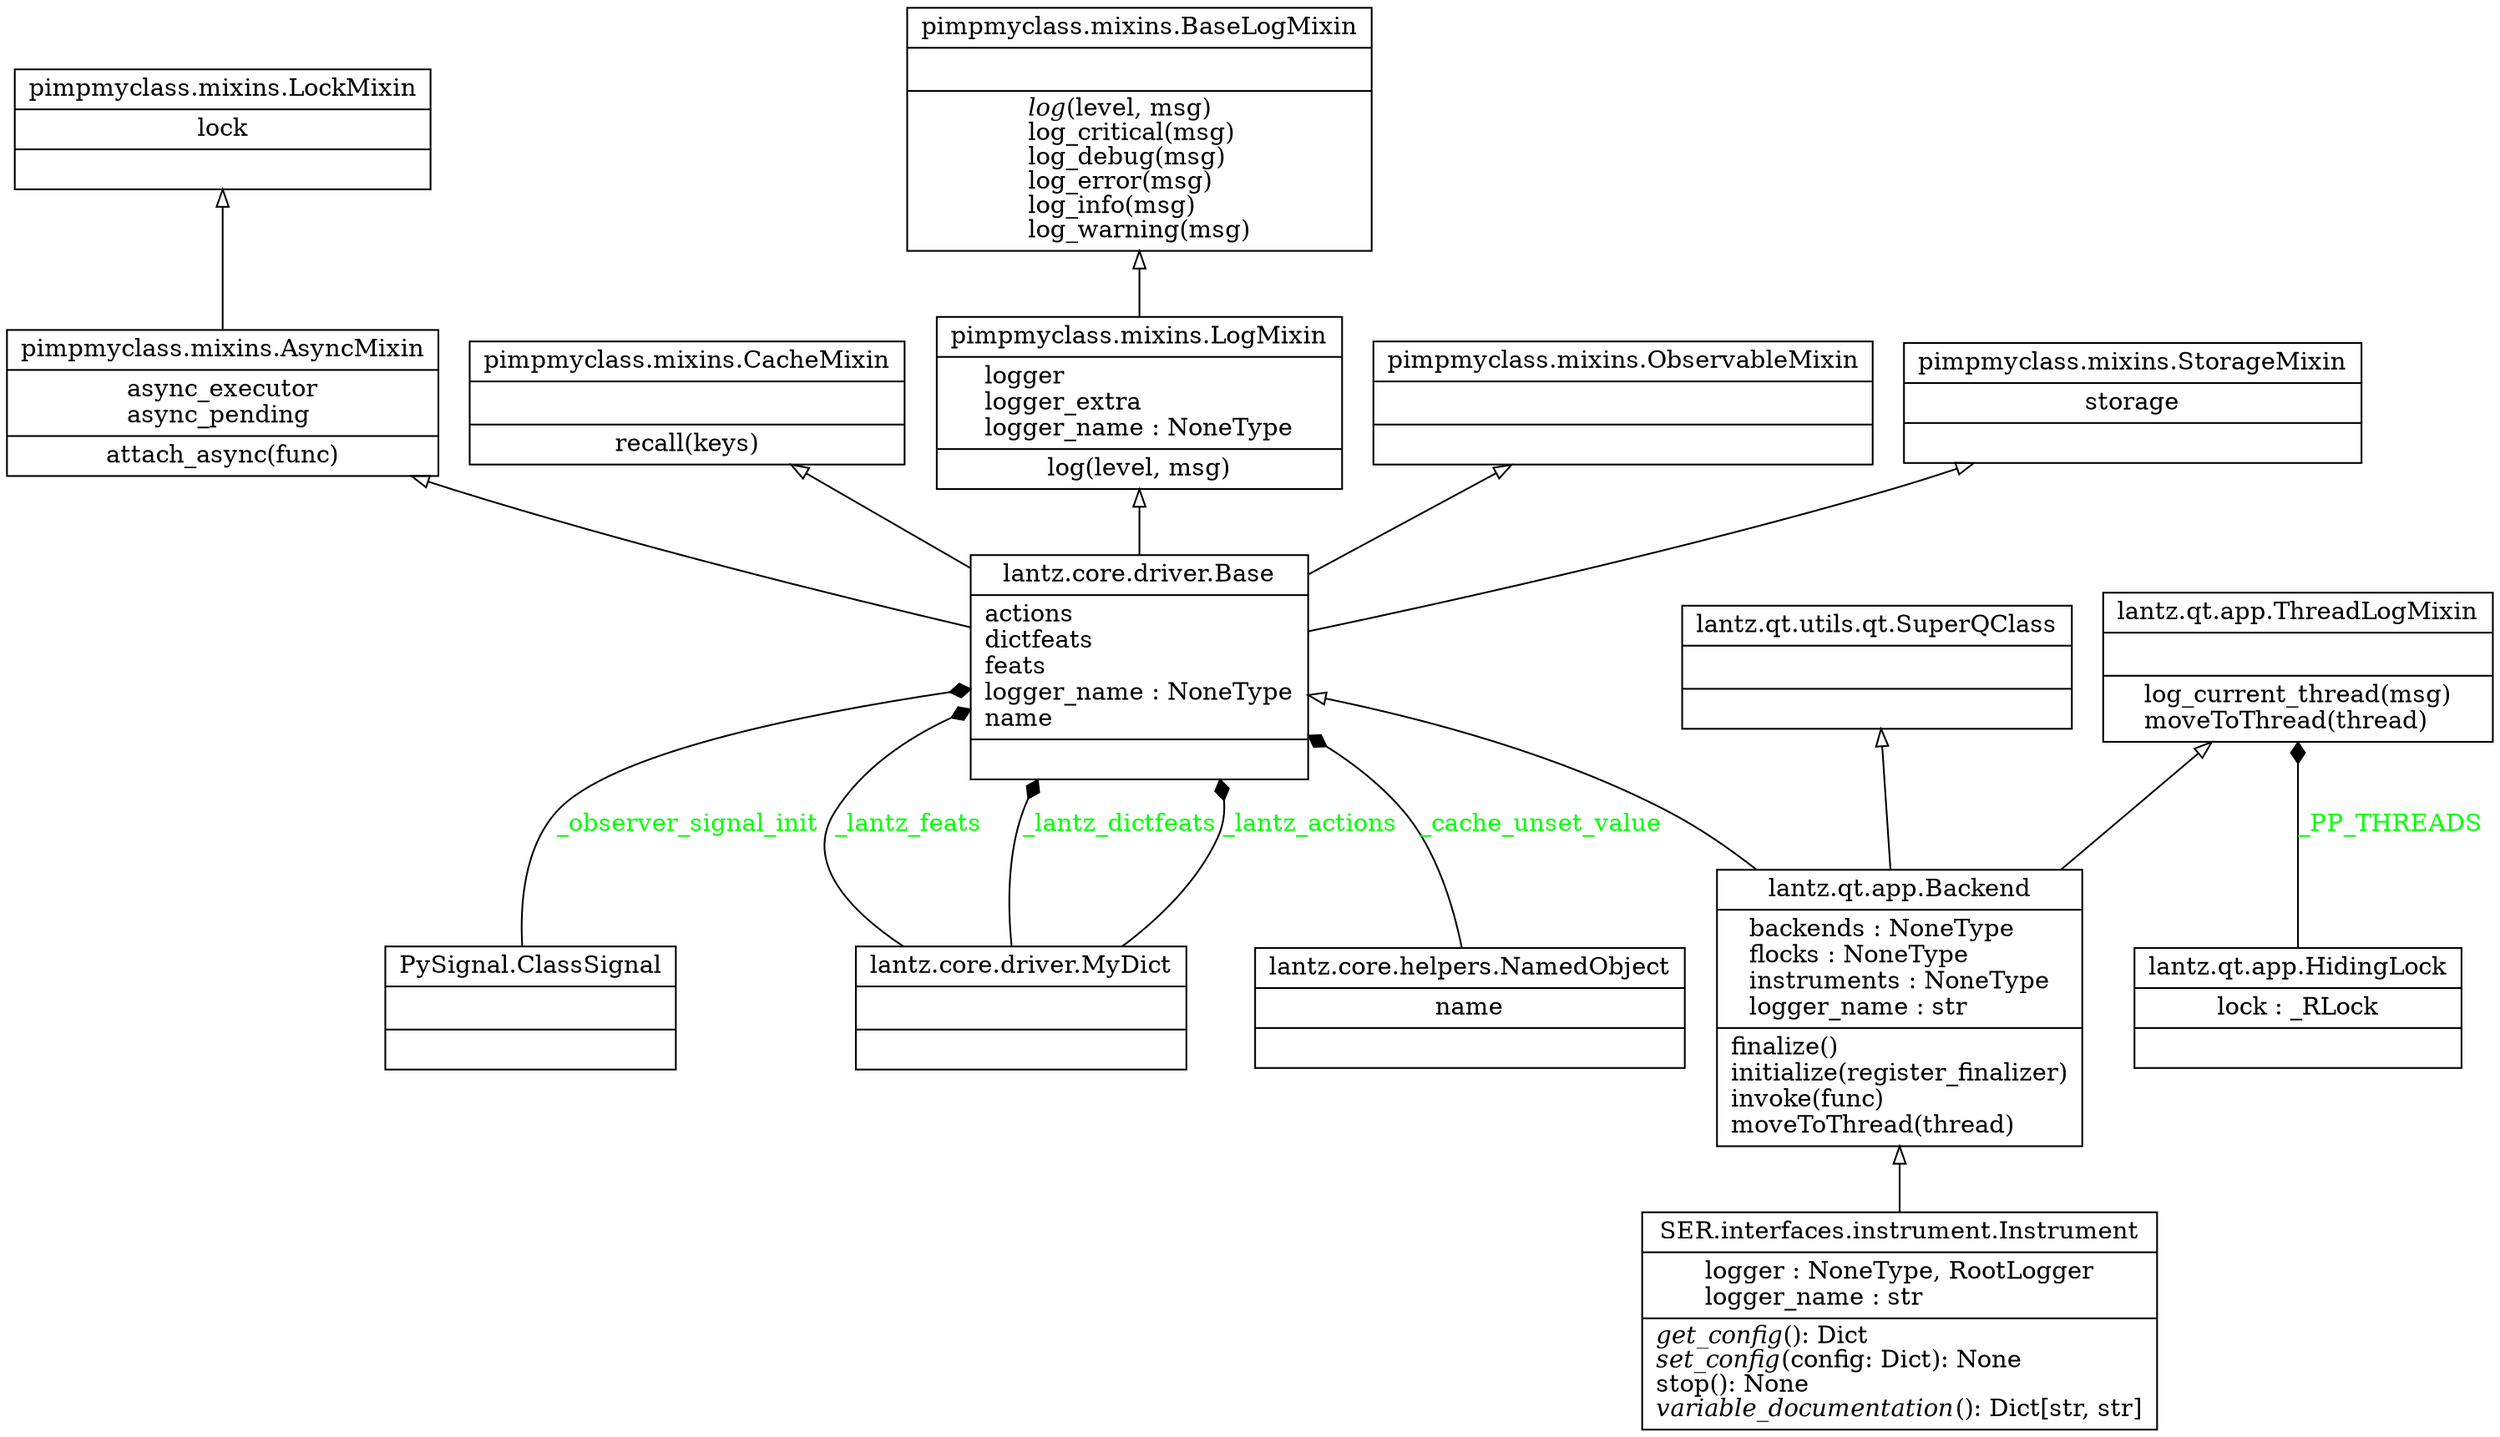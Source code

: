digraph "SER.interfaces.instrument.Instrument" {
rankdir=BT
charset="utf-8"
"PySignal.ClassSignal" [color="black", fontcolor="black", label=<{PySignal.ClassSignal|<br ALIGN="LEFT"/>|}>, shape="record", style="solid"];
"SER.interfaces.instrument.Instrument" [color="black", fontcolor="black", label=<{SER.interfaces.instrument.Instrument|logger : NoneType, RootLogger<br ALIGN="LEFT"/>logger_name : str<br ALIGN="LEFT"/>|<I>get_config</I>(): Dict<br ALIGN="LEFT"/><I>set_config</I>(config: Dict): None<br ALIGN="LEFT"/>stop(): None<br ALIGN="LEFT"/><I>variable_documentation</I>(): Dict[str, str]<br ALIGN="LEFT"/>}>, shape="record", style="solid"];
"lantz.core.driver.Base" [color="black", fontcolor="black", label=<{lantz.core.driver.Base|actions<br ALIGN="LEFT"/>dictfeats<br ALIGN="LEFT"/>feats<br ALIGN="LEFT"/>logger_name : NoneType<br ALIGN="LEFT"/>name<br ALIGN="LEFT"/>|}>, shape="record", style="solid"];
"lantz.core.driver.MyDict" [color="black", fontcolor="black", label=<{lantz.core.driver.MyDict|<br ALIGN="LEFT"/>|}>, shape="record", style="solid"];
"lantz.core.helpers.NamedObject" [color="black", fontcolor="black", label=<{lantz.core.helpers.NamedObject|name<br ALIGN="LEFT"/>|}>, shape="record", style="solid"];
"lantz.qt.app.Backend" [color="black", fontcolor="black", label=<{lantz.qt.app.Backend|backends : NoneType<br ALIGN="LEFT"/>flocks : NoneType<br ALIGN="LEFT"/>instruments : NoneType<br ALIGN="LEFT"/>logger_name : str<br ALIGN="LEFT"/>|finalize()<br ALIGN="LEFT"/>initialize(register_finalizer)<br ALIGN="LEFT"/>invoke(func)<br ALIGN="LEFT"/>moveToThread(thread)<br ALIGN="LEFT"/>}>, shape="record", style="solid"];
"lantz.qt.app.HidingLock" [color="black", fontcolor="black", label=<{lantz.qt.app.HidingLock|lock : _RLock<br ALIGN="LEFT"/>|}>, shape="record", style="solid"];
"lantz.qt.app.ThreadLogMixin" [color="black", fontcolor="black", label=<{lantz.qt.app.ThreadLogMixin|<br ALIGN="LEFT"/>|log_current_thread(msg)<br ALIGN="LEFT"/>moveToThread(thread)<br ALIGN="LEFT"/>}>, shape="record", style="solid"];
"lantz.qt.utils.qt.superQ.SuperQClass" [color="black", fontcolor="black", label=<{lantz.qt.utils.qt.SuperQClass|<br ALIGN="LEFT"/>|}>, shape="record", style="solid"];
"pimpmyclass.mixins.AsyncMixin" [color="black", fontcolor="black", label=<{pimpmyclass.mixins.AsyncMixin|async_executor<br ALIGN="LEFT"/>async_pending<br ALIGN="LEFT"/>|attach_async(func)<br ALIGN="LEFT"/>}>, shape="record", style="solid"];
"pimpmyclass.mixins.BaseLogMixin" [color="black", fontcolor="black", label=<{pimpmyclass.mixins.BaseLogMixin|<br ALIGN="LEFT"/>|<I>log</I>(level, msg)<br ALIGN="LEFT"/>log_critical(msg)<br ALIGN="LEFT"/>log_debug(msg)<br ALIGN="LEFT"/>log_error(msg)<br ALIGN="LEFT"/>log_info(msg)<br ALIGN="LEFT"/>log_warning(msg)<br ALIGN="LEFT"/>}>, shape="record", style="solid"];
"pimpmyclass.mixins.CacheMixin" [color="black", fontcolor="black", label=<{pimpmyclass.mixins.CacheMixin|<br ALIGN="LEFT"/>|recall(keys)<br ALIGN="LEFT"/>}>, shape="record", style="solid"];
"pimpmyclass.mixins.LockMixin" [color="black", fontcolor="black", label=<{pimpmyclass.mixins.LockMixin|lock<br ALIGN="LEFT"/>|}>, shape="record", style="solid"];
"pimpmyclass.mixins.LogMixin" [color="black", fontcolor="black", label=<{pimpmyclass.mixins.LogMixin|logger<br ALIGN="LEFT"/>logger_extra<br ALIGN="LEFT"/>logger_name : NoneType<br ALIGN="LEFT"/>|log(level, msg)<br ALIGN="LEFT"/>}>, shape="record", style="solid"];
"pimpmyclass.mixins.ObservableMixin" [color="black", fontcolor="black", label=<{pimpmyclass.mixins.ObservableMixin|<br ALIGN="LEFT"/>|}>, shape="record", style="solid"];
"pimpmyclass.mixins.StorageMixin" [color="black", fontcolor="black", label=<{pimpmyclass.mixins.StorageMixin|storage<br ALIGN="LEFT"/>|}>, shape="record", style="solid"];
"SER.interfaces.instrument.Instrument" -> "lantz.qt.app.Backend" [arrowhead="empty", arrowtail="none"];
"lantz.core.driver.Base" -> "pimpmyclass.mixins.AsyncMixin" [arrowhead="empty", arrowtail="none"];
"lantz.core.driver.Base" -> "pimpmyclass.mixins.CacheMixin" [arrowhead="empty", arrowtail="none"];
"lantz.core.driver.Base" -> "pimpmyclass.mixins.LogMixin" [arrowhead="empty", arrowtail="none"];
"lantz.core.driver.Base" -> "pimpmyclass.mixins.ObservableMixin" [arrowhead="empty", arrowtail="none"];
"lantz.core.driver.Base" -> "pimpmyclass.mixins.StorageMixin" [arrowhead="empty", arrowtail="none"];
"lantz.qt.app.Backend" -> "lantz.core.driver.Base" [arrowhead="empty", arrowtail="none"];
"lantz.qt.app.Backend" -> "lantz.qt.app.ThreadLogMixin" [arrowhead="empty", arrowtail="none"];
"lantz.qt.app.Backend" -> "lantz.qt.utils.qt.superQ.SuperQClass" [arrowhead="empty", arrowtail="none"];
"pimpmyclass.mixins.AsyncMixin" -> "pimpmyclass.mixins.LockMixin" [arrowhead="empty", arrowtail="none"];
"pimpmyclass.mixins.LogMixin" -> "pimpmyclass.mixins.BaseLogMixin" [arrowhead="empty", arrowtail="none"];
"PySignal.ClassSignal" -> "lantz.core.driver.Base" [arrowhead="diamond", arrowtail="none", fontcolor="green", label="_observer_signal_init", style="solid"];
"lantz.core.driver.MyDict" -> "lantz.core.driver.Base" [arrowhead="diamond", arrowtail="none", fontcolor="green", label="_lantz_feats", style="solid"];
"lantz.core.driver.MyDict" -> "lantz.core.driver.Base" [arrowhead="diamond", arrowtail="none", fontcolor="green", label="_lantz_dictfeats", style="solid"];
"lantz.core.driver.MyDict" -> "lantz.core.driver.Base" [arrowhead="diamond", arrowtail="none", fontcolor="green", label="_lantz_actions", style="solid"];
"lantz.core.helpers.NamedObject" -> "lantz.core.driver.Base" [arrowhead="diamond", arrowtail="none", fontcolor="green", label="_cache_unset_value", style="solid"];
"lantz.qt.app.HidingLock" -> "lantz.qt.app.ThreadLogMixin" [arrowhead="diamond", arrowtail="none", fontcolor="green", label="_PP_THREADS", style="solid"];
}
